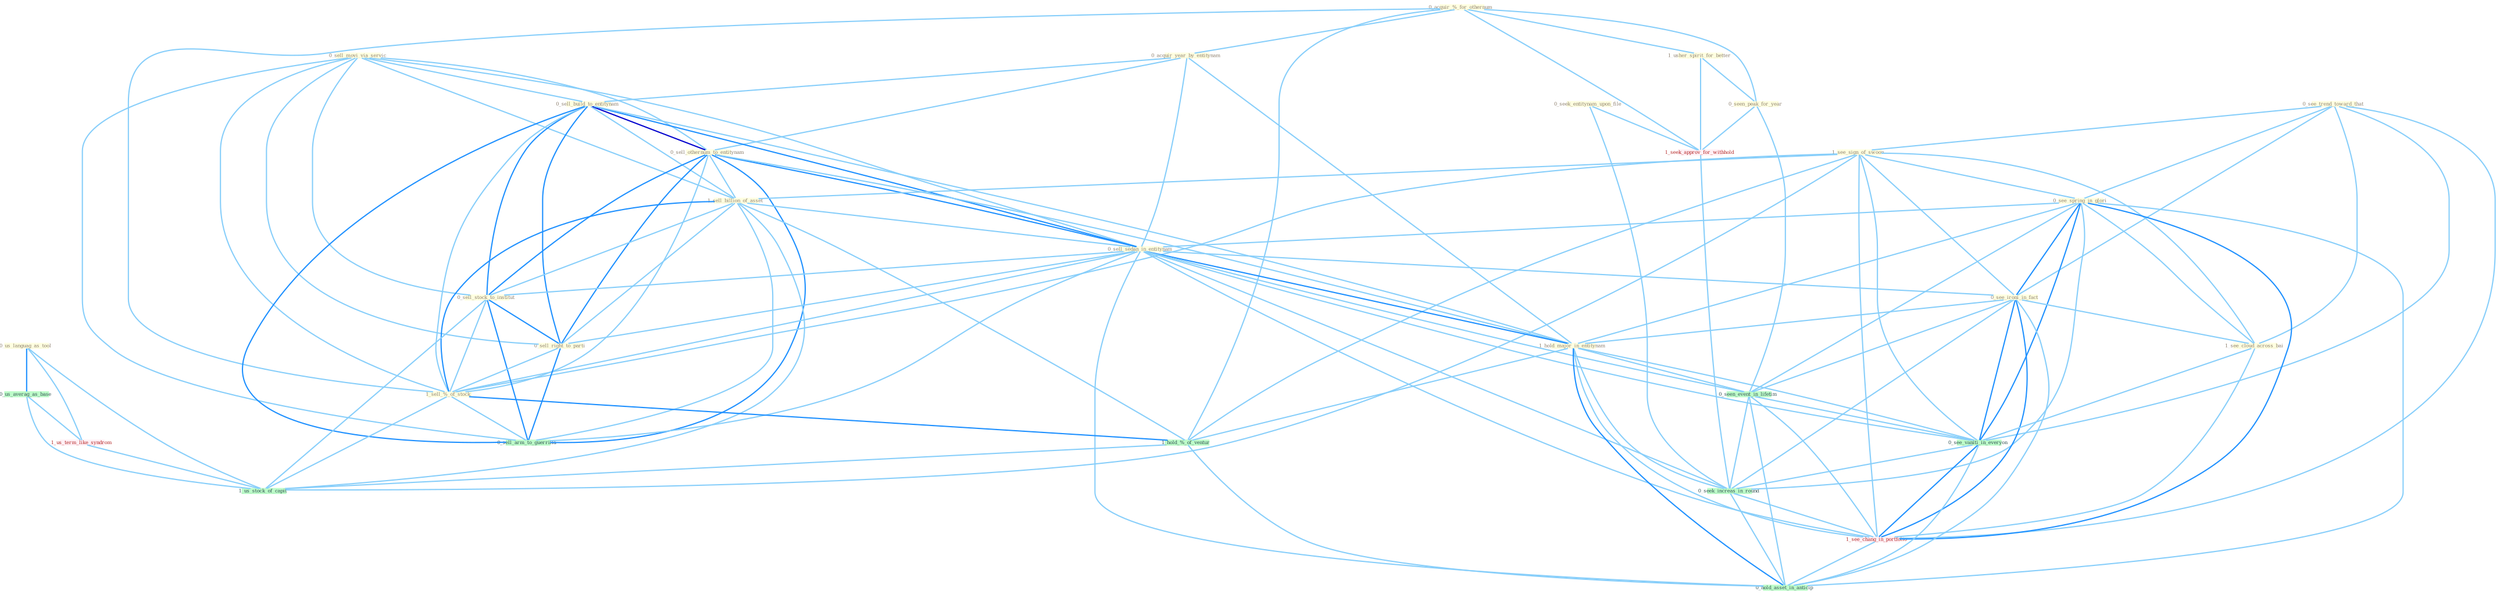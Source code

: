Graph G{ 
    node
    [shape=polygon,style=filled,width=.5,height=.06,color="#BDFCC9",fixedsize=true,fontsize=4,
    fontcolor="#2f4f4f"];
    {node
    [color="#ffffe0", fontcolor="#8b7d6b"] "0_us_languag_as_tool " "0_acquir_%_for_othernum " "0_acquir_year_by_entitynam " "0_see_trend_toward_that " "0_sell_movi_via_servic " "0_sell_build_to_entitynam " "0_sell_othernum_to_entitynam " "1_see_sign_of_swoon " "1_sell_billion_of_asset " "0_see_spring_in_glori " "1_usher_spirit_for_better " "0_sell_sedan_in_entitynam " "0_see_ironi_in_fact " "0_sell_stock_to_institut " "1_see_cloud_across_bai " "0_sell_right_to_parti " "0_seen_peak_for_year " "1_hold_major_in_entitynam " "1_sell_%_of_stock " "0_seek_entitynam_upon_file "}
{node [color="#fff0f5", fontcolor="#b22222"] "1_us_term_like_syndrom " "1_seek_approv_for_withhold " "1_see_chang_in_portfolio "}
edge [color="#B0E2FF"];

	"0_us_languag_as_tool " -- "0_us_averag_as_base " [w="2", color="#1e90ff" , len=0.8];
	"0_us_languag_as_tool " -- "1_us_term_like_syndrom " [w="1", color="#87cefa" ];
	"0_us_languag_as_tool " -- "1_us_stock_of_capit " [w="1", color="#87cefa" ];
	"0_acquir_%_for_othernum " -- "0_acquir_year_by_entitynam " [w="1", color="#87cefa" ];
	"0_acquir_%_for_othernum " -- "1_usher_spirit_for_better " [w="1", color="#87cefa" ];
	"0_acquir_%_for_othernum " -- "0_seen_peak_for_year " [w="1", color="#87cefa" ];
	"0_acquir_%_for_othernum " -- "1_sell_%_of_stock " [w="1", color="#87cefa" ];
	"0_acquir_%_for_othernum " -- "1_seek_approv_for_withhold " [w="1", color="#87cefa" ];
	"0_acquir_%_for_othernum " -- "1_hold_%_of_ventur " [w="1", color="#87cefa" ];
	"0_acquir_year_by_entitynam " -- "0_sell_build_to_entitynam " [w="1", color="#87cefa" ];
	"0_acquir_year_by_entitynam " -- "0_sell_othernum_to_entitynam " [w="1", color="#87cefa" ];
	"0_acquir_year_by_entitynam " -- "0_sell_sedan_in_entitynam " [w="1", color="#87cefa" ];
	"0_acquir_year_by_entitynam " -- "1_hold_major_in_entitynam " [w="1", color="#87cefa" ];
	"0_see_trend_toward_that " -- "1_see_sign_of_swoon " [w="1", color="#87cefa" ];
	"0_see_trend_toward_that " -- "0_see_spring_in_glori " [w="1", color="#87cefa" ];
	"0_see_trend_toward_that " -- "0_see_ironi_in_fact " [w="1", color="#87cefa" ];
	"0_see_trend_toward_that " -- "1_see_cloud_across_bai " [w="1", color="#87cefa" ];
	"0_see_trend_toward_that " -- "0_see_vaniti_in_everyon " [w="1", color="#87cefa" ];
	"0_see_trend_toward_that " -- "1_see_chang_in_portfolio " [w="1", color="#87cefa" ];
	"0_sell_movi_via_servic " -- "0_sell_build_to_entitynam " [w="1", color="#87cefa" ];
	"0_sell_movi_via_servic " -- "0_sell_othernum_to_entitynam " [w="1", color="#87cefa" ];
	"0_sell_movi_via_servic " -- "1_sell_billion_of_asset " [w="1", color="#87cefa" ];
	"0_sell_movi_via_servic " -- "0_sell_sedan_in_entitynam " [w="1", color="#87cefa" ];
	"0_sell_movi_via_servic " -- "0_sell_stock_to_institut " [w="1", color="#87cefa" ];
	"0_sell_movi_via_servic " -- "0_sell_right_to_parti " [w="1", color="#87cefa" ];
	"0_sell_movi_via_servic " -- "1_sell_%_of_stock " [w="1", color="#87cefa" ];
	"0_sell_movi_via_servic " -- "0_sell_arm_to_guerrilla " [w="1", color="#87cefa" ];
	"0_sell_build_to_entitynam " -- "0_sell_othernum_to_entitynam " [w="3", color="#0000cd" , len=0.6];
	"0_sell_build_to_entitynam " -- "1_sell_billion_of_asset " [w="1", color="#87cefa" ];
	"0_sell_build_to_entitynam " -- "0_sell_sedan_in_entitynam " [w="2", color="#1e90ff" , len=0.8];
	"0_sell_build_to_entitynam " -- "0_sell_stock_to_institut " [w="2", color="#1e90ff" , len=0.8];
	"0_sell_build_to_entitynam " -- "0_sell_right_to_parti " [w="2", color="#1e90ff" , len=0.8];
	"0_sell_build_to_entitynam " -- "1_hold_major_in_entitynam " [w="1", color="#87cefa" ];
	"0_sell_build_to_entitynam " -- "1_sell_%_of_stock " [w="1", color="#87cefa" ];
	"0_sell_build_to_entitynam " -- "0_sell_arm_to_guerrilla " [w="2", color="#1e90ff" , len=0.8];
	"0_sell_othernum_to_entitynam " -- "1_sell_billion_of_asset " [w="1", color="#87cefa" ];
	"0_sell_othernum_to_entitynam " -- "0_sell_sedan_in_entitynam " [w="2", color="#1e90ff" , len=0.8];
	"0_sell_othernum_to_entitynam " -- "0_sell_stock_to_institut " [w="2", color="#1e90ff" , len=0.8];
	"0_sell_othernum_to_entitynam " -- "0_sell_right_to_parti " [w="2", color="#1e90ff" , len=0.8];
	"0_sell_othernum_to_entitynam " -- "1_hold_major_in_entitynam " [w="1", color="#87cefa" ];
	"0_sell_othernum_to_entitynam " -- "1_sell_%_of_stock " [w="1", color="#87cefa" ];
	"0_sell_othernum_to_entitynam " -- "0_sell_arm_to_guerrilla " [w="2", color="#1e90ff" , len=0.8];
	"1_see_sign_of_swoon " -- "1_sell_billion_of_asset " [w="1", color="#87cefa" ];
	"1_see_sign_of_swoon " -- "0_see_spring_in_glori " [w="1", color="#87cefa" ];
	"1_see_sign_of_swoon " -- "0_see_ironi_in_fact " [w="1", color="#87cefa" ];
	"1_see_sign_of_swoon " -- "1_see_cloud_across_bai " [w="1", color="#87cefa" ];
	"1_see_sign_of_swoon " -- "1_sell_%_of_stock " [w="1", color="#87cefa" ];
	"1_see_sign_of_swoon " -- "1_hold_%_of_ventur " [w="1", color="#87cefa" ];
	"1_see_sign_of_swoon " -- "0_see_vaniti_in_everyon " [w="1", color="#87cefa" ];
	"1_see_sign_of_swoon " -- "1_us_stock_of_capit " [w="1", color="#87cefa" ];
	"1_see_sign_of_swoon " -- "1_see_chang_in_portfolio " [w="1", color="#87cefa" ];
	"1_sell_billion_of_asset " -- "0_sell_sedan_in_entitynam " [w="1", color="#87cefa" ];
	"1_sell_billion_of_asset " -- "0_sell_stock_to_institut " [w="1", color="#87cefa" ];
	"1_sell_billion_of_asset " -- "0_sell_right_to_parti " [w="1", color="#87cefa" ];
	"1_sell_billion_of_asset " -- "1_sell_%_of_stock " [w="2", color="#1e90ff" , len=0.8];
	"1_sell_billion_of_asset " -- "1_hold_%_of_ventur " [w="1", color="#87cefa" ];
	"1_sell_billion_of_asset " -- "0_sell_arm_to_guerrilla " [w="1", color="#87cefa" ];
	"1_sell_billion_of_asset " -- "1_us_stock_of_capit " [w="1", color="#87cefa" ];
	"0_see_spring_in_glori " -- "0_sell_sedan_in_entitynam " [w="1", color="#87cefa" ];
	"0_see_spring_in_glori " -- "0_see_ironi_in_fact " [w="2", color="#1e90ff" , len=0.8];
	"0_see_spring_in_glori " -- "1_see_cloud_across_bai " [w="1", color="#87cefa" ];
	"0_see_spring_in_glori " -- "1_hold_major_in_entitynam " [w="1", color="#87cefa" ];
	"0_see_spring_in_glori " -- "0_seen_event_in_lifetim " [w="1", color="#87cefa" ];
	"0_see_spring_in_glori " -- "0_see_vaniti_in_everyon " [w="2", color="#1e90ff" , len=0.8];
	"0_see_spring_in_glori " -- "0_seek_increas_in_round " [w="1", color="#87cefa" ];
	"0_see_spring_in_glori " -- "1_see_chang_in_portfolio " [w="2", color="#1e90ff" , len=0.8];
	"0_see_spring_in_glori " -- "0_hold_asset_in_anticip " [w="1", color="#87cefa" ];
	"1_usher_spirit_for_better " -- "0_seen_peak_for_year " [w="1", color="#87cefa" ];
	"1_usher_spirit_for_better " -- "1_seek_approv_for_withhold " [w="1", color="#87cefa" ];
	"0_sell_sedan_in_entitynam " -- "0_see_ironi_in_fact " [w="1", color="#87cefa" ];
	"0_sell_sedan_in_entitynam " -- "0_sell_stock_to_institut " [w="1", color="#87cefa" ];
	"0_sell_sedan_in_entitynam " -- "0_sell_right_to_parti " [w="1", color="#87cefa" ];
	"0_sell_sedan_in_entitynam " -- "1_hold_major_in_entitynam " [w="2", color="#1e90ff" , len=0.8];
	"0_sell_sedan_in_entitynam " -- "1_sell_%_of_stock " [w="1", color="#87cefa" ];
	"0_sell_sedan_in_entitynam " -- "0_seen_event_in_lifetim " [w="1", color="#87cefa" ];
	"0_sell_sedan_in_entitynam " -- "0_see_vaniti_in_everyon " [w="1", color="#87cefa" ];
	"0_sell_sedan_in_entitynam " -- "0_sell_arm_to_guerrilla " [w="1", color="#87cefa" ];
	"0_sell_sedan_in_entitynam " -- "0_seek_increas_in_round " [w="1", color="#87cefa" ];
	"0_sell_sedan_in_entitynam " -- "1_see_chang_in_portfolio " [w="1", color="#87cefa" ];
	"0_sell_sedan_in_entitynam " -- "0_hold_asset_in_anticip " [w="1", color="#87cefa" ];
	"0_see_ironi_in_fact " -- "1_see_cloud_across_bai " [w="1", color="#87cefa" ];
	"0_see_ironi_in_fact " -- "1_hold_major_in_entitynam " [w="1", color="#87cefa" ];
	"0_see_ironi_in_fact " -- "0_seen_event_in_lifetim " [w="1", color="#87cefa" ];
	"0_see_ironi_in_fact " -- "0_see_vaniti_in_everyon " [w="2", color="#1e90ff" , len=0.8];
	"0_see_ironi_in_fact " -- "0_seek_increas_in_round " [w="1", color="#87cefa" ];
	"0_see_ironi_in_fact " -- "1_see_chang_in_portfolio " [w="2", color="#1e90ff" , len=0.8];
	"0_see_ironi_in_fact " -- "0_hold_asset_in_anticip " [w="1", color="#87cefa" ];
	"0_sell_stock_to_institut " -- "0_sell_right_to_parti " [w="2", color="#1e90ff" , len=0.8];
	"0_sell_stock_to_institut " -- "1_sell_%_of_stock " [w="1", color="#87cefa" ];
	"0_sell_stock_to_institut " -- "0_sell_arm_to_guerrilla " [w="2", color="#1e90ff" , len=0.8];
	"0_sell_stock_to_institut " -- "1_us_stock_of_capit " [w="1", color="#87cefa" ];
	"1_see_cloud_across_bai " -- "0_see_vaniti_in_everyon " [w="1", color="#87cefa" ];
	"1_see_cloud_across_bai " -- "1_see_chang_in_portfolio " [w="1", color="#87cefa" ];
	"0_sell_right_to_parti " -- "1_sell_%_of_stock " [w="1", color="#87cefa" ];
	"0_sell_right_to_parti " -- "0_sell_arm_to_guerrilla " [w="2", color="#1e90ff" , len=0.8];
	"0_seen_peak_for_year " -- "0_seen_event_in_lifetim " [w="1", color="#87cefa" ];
	"0_seen_peak_for_year " -- "1_seek_approv_for_withhold " [w="1", color="#87cefa" ];
	"1_hold_major_in_entitynam " -- "0_seen_event_in_lifetim " [w="1", color="#87cefa" ];
	"1_hold_major_in_entitynam " -- "1_hold_%_of_ventur " [w="1", color="#87cefa" ];
	"1_hold_major_in_entitynam " -- "0_see_vaniti_in_everyon " [w="1", color="#87cefa" ];
	"1_hold_major_in_entitynam " -- "0_seek_increas_in_round " [w="1", color="#87cefa" ];
	"1_hold_major_in_entitynam " -- "1_see_chang_in_portfolio " [w="1", color="#87cefa" ];
	"1_hold_major_in_entitynam " -- "0_hold_asset_in_anticip " [w="2", color="#1e90ff" , len=0.8];
	"1_sell_%_of_stock " -- "1_hold_%_of_ventur " [w="2", color="#1e90ff" , len=0.8];
	"1_sell_%_of_stock " -- "0_sell_arm_to_guerrilla " [w="1", color="#87cefa" ];
	"1_sell_%_of_stock " -- "1_us_stock_of_capit " [w="1", color="#87cefa" ];
	"0_seek_entitynam_upon_file " -- "1_seek_approv_for_withhold " [w="1", color="#87cefa" ];
	"0_seek_entitynam_upon_file " -- "0_seek_increas_in_round " [w="1", color="#87cefa" ];
	"0_seen_event_in_lifetim " -- "0_see_vaniti_in_everyon " [w="1", color="#87cefa" ];
	"0_seen_event_in_lifetim " -- "0_seek_increas_in_round " [w="1", color="#87cefa" ];
	"0_seen_event_in_lifetim " -- "1_see_chang_in_portfolio " [w="1", color="#87cefa" ];
	"0_seen_event_in_lifetim " -- "0_hold_asset_in_anticip " [w="1", color="#87cefa" ];
	"0_us_averag_as_base " -- "1_us_term_like_syndrom " [w="1", color="#87cefa" ];
	"0_us_averag_as_base " -- "1_us_stock_of_capit " [w="1", color="#87cefa" ];
	"1_us_term_like_syndrom " -- "1_us_stock_of_capit " [w="1", color="#87cefa" ];
	"1_seek_approv_for_withhold " -- "0_seek_increas_in_round " [w="1", color="#87cefa" ];
	"1_hold_%_of_ventur " -- "1_us_stock_of_capit " [w="1", color="#87cefa" ];
	"1_hold_%_of_ventur " -- "0_hold_asset_in_anticip " [w="1", color="#87cefa" ];
	"0_see_vaniti_in_everyon " -- "0_seek_increas_in_round " [w="1", color="#87cefa" ];
	"0_see_vaniti_in_everyon " -- "1_see_chang_in_portfolio " [w="2", color="#1e90ff" , len=0.8];
	"0_see_vaniti_in_everyon " -- "0_hold_asset_in_anticip " [w="1", color="#87cefa" ];
	"0_seek_increas_in_round " -- "1_see_chang_in_portfolio " [w="1", color="#87cefa" ];
	"0_seek_increas_in_round " -- "0_hold_asset_in_anticip " [w="1", color="#87cefa" ];
	"1_see_chang_in_portfolio " -- "0_hold_asset_in_anticip " [w="1", color="#87cefa" ];
}